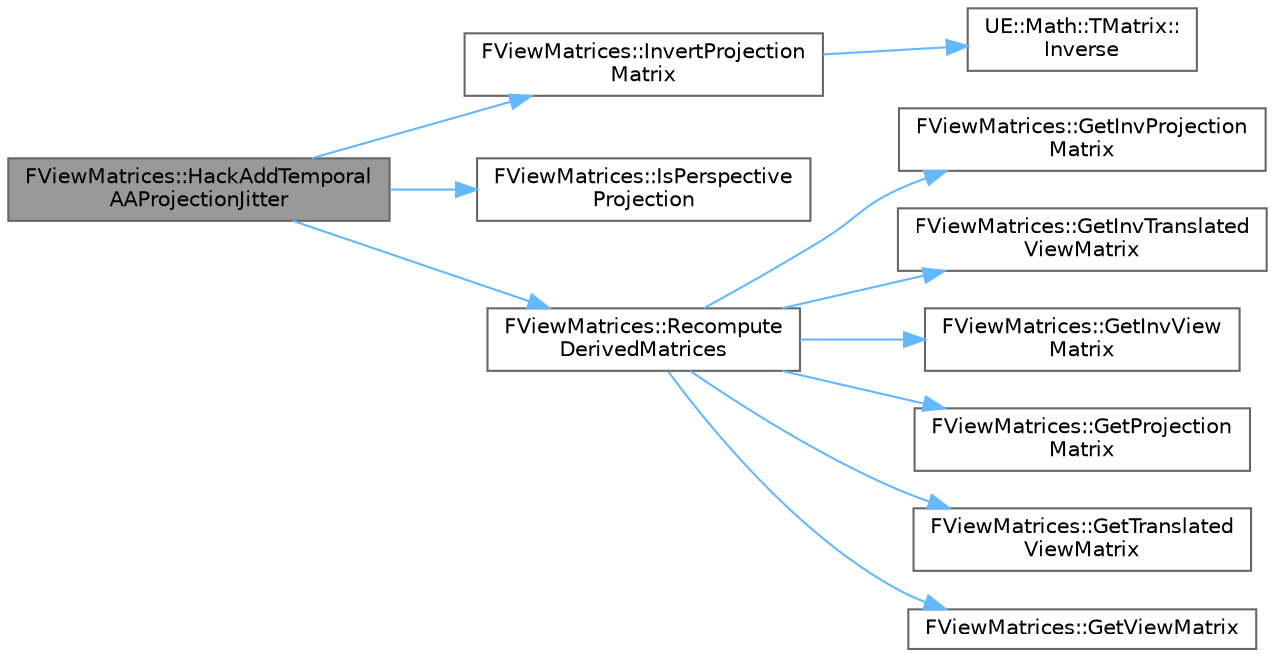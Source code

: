 digraph "FViewMatrices::HackAddTemporalAAProjectionJitter"
{
 // INTERACTIVE_SVG=YES
 // LATEX_PDF_SIZE
  bgcolor="transparent";
  edge [fontname=Helvetica,fontsize=10,labelfontname=Helvetica,labelfontsize=10];
  node [fontname=Helvetica,fontsize=10,shape=box,height=0.2,width=0.4];
  rankdir="LR";
  Node1 [id="Node000001",label="FViewMatrices::HackAddTemporal\lAAProjectionJitter",height=0.2,width=0.4,color="gray40", fillcolor="grey60", style="filled", fontcolor="black",tooltip=" "];
  Node1 -> Node2 [id="edge1_Node000001_Node000002",color="steelblue1",style="solid",tooltip=" "];
  Node2 [id="Node000002",label="FViewMatrices::InvertProjection\lMatrix",height=0.2,width=0.4,color="grey40", fillcolor="white", style="filled",URL="$d4/da9/structFViewMatrices.html#a97090fc94733517b529d931528f07f12",tooltip=" "];
  Node2 -> Node3 [id="edge2_Node000002_Node000003",color="steelblue1",style="solid",tooltip=" "];
  Node3 [id="Node000003",label="UE::Math::TMatrix::\lInverse",height=0.2,width=0.4,color="grey40", fillcolor="white", style="filled",URL="$d6/d69/structUE_1_1Math_1_1TMatrix.html#a0d62892773810b2d138b0ad8b198f9d6",tooltip="Get the inverse of this matrix."];
  Node1 -> Node4 [id="edge3_Node000001_Node000004",color="steelblue1",style="solid",tooltip=" "];
  Node4 [id="Node000004",label="FViewMatrices::IsPerspective\lProjection",height=0.2,width=0.4,color="grey40", fillcolor="white", style="filled",URL="$d4/da9/structFViewMatrices.html#a506437fd1f3f2a3a8d14329902872835",tooltip=" "];
  Node1 -> Node5 [id="edge4_Node000001_Node000005",color="steelblue1",style="solid",tooltip=" "];
  Node5 [id="Node000005",label="FViewMatrices::Recompute\lDerivedMatrices",height=0.2,width=0.4,color="grey40", fillcolor="white", style="filled",URL="$d4/da9/structFViewMatrices.html#afa5b0e2ebbd02ae0b70ae1bec8cb7b1a",tooltip=" "];
  Node5 -> Node6 [id="edge5_Node000005_Node000006",color="steelblue1",style="solid",tooltip=" "];
  Node6 [id="Node000006",label="FViewMatrices::GetInvProjection\lMatrix",height=0.2,width=0.4,color="grey40", fillcolor="white", style="filled",URL="$d4/da9/structFViewMatrices.html#a49f0efa52dc101ef62dfab7623fc87ff",tooltip=" "];
  Node5 -> Node7 [id="edge6_Node000005_Node000007",color="steelblue1",style="solid",tooltip=" "];
  Node7 [id="Node000007",label="FViewMatrices::GetInvTranslated\lViewMatrix",height=0.2,width=0.4,color="grey40", fillcolor="white", style="filled",URL="$d4/da9/structFViewMatrices.html#ac724e03fc7c38d49f2d20c4b22a5971d",tooltip=" "];
  Node5 -> Node8 [id="edge7_Node000005_Node000008",color="steelblue1",style="solid",tooltip=" "];
  Node8 [id="Node000008",label="FViewMatrices::GetInvView\lMatrix",height=0.2,width=0.4,color="grey40", fillcolor="white", style="filled",URL="$d4/da9/structFViewMatrices.html#ad75ced5933cfc75632cb83e5ab530af7",tooltip=" "];
  Node5 -> Node9 [id="edge8_Node000005_Node000009",color="steelblue1",style="solid",tooltip=" "];
  Node9 [id="Node000009",label="FViewMatrices::GetProjection\lMatrix",height=0.2,width=0.4,color="grey40", fillcolor="white", style="filled",URL="$d4/da9/structFViewMatrices.html#a80734ccb4ccb499cdc7ca53d2688eeb4",tooltip=" "];
  Node5 -> Node10 [id="edge9_Node000005_Node000010",color="steelblue1",style="solid",tooltip=" "];
  Node10 [id="Node000010",label="FViewMatrices::GetTranslated\lViewMatrix",height=0.2,width=0.4,color="grey40", fillcolor="white", style="filled",URL="$d4/da9/structFViewMatrices.html#a8e89b2bcc54da4fb6ba857300bb833e7",tooltip=" "];
  Node5 -> Node11 [id="edge10_Node000005_Node000011",color="steelblue1",style="solid",tooltip=" "];
  Node11 [id="Node000011",label="FViewMatrices::GetViewMatrix",height=0.2,width=0.4,color="grey40", fillcolor="white", style="filled",URL="$d4/da9/structFViewMatrices.html#a9766af9ceb154cbd9340cf86fc33d67b",tooltip=" "];
}
